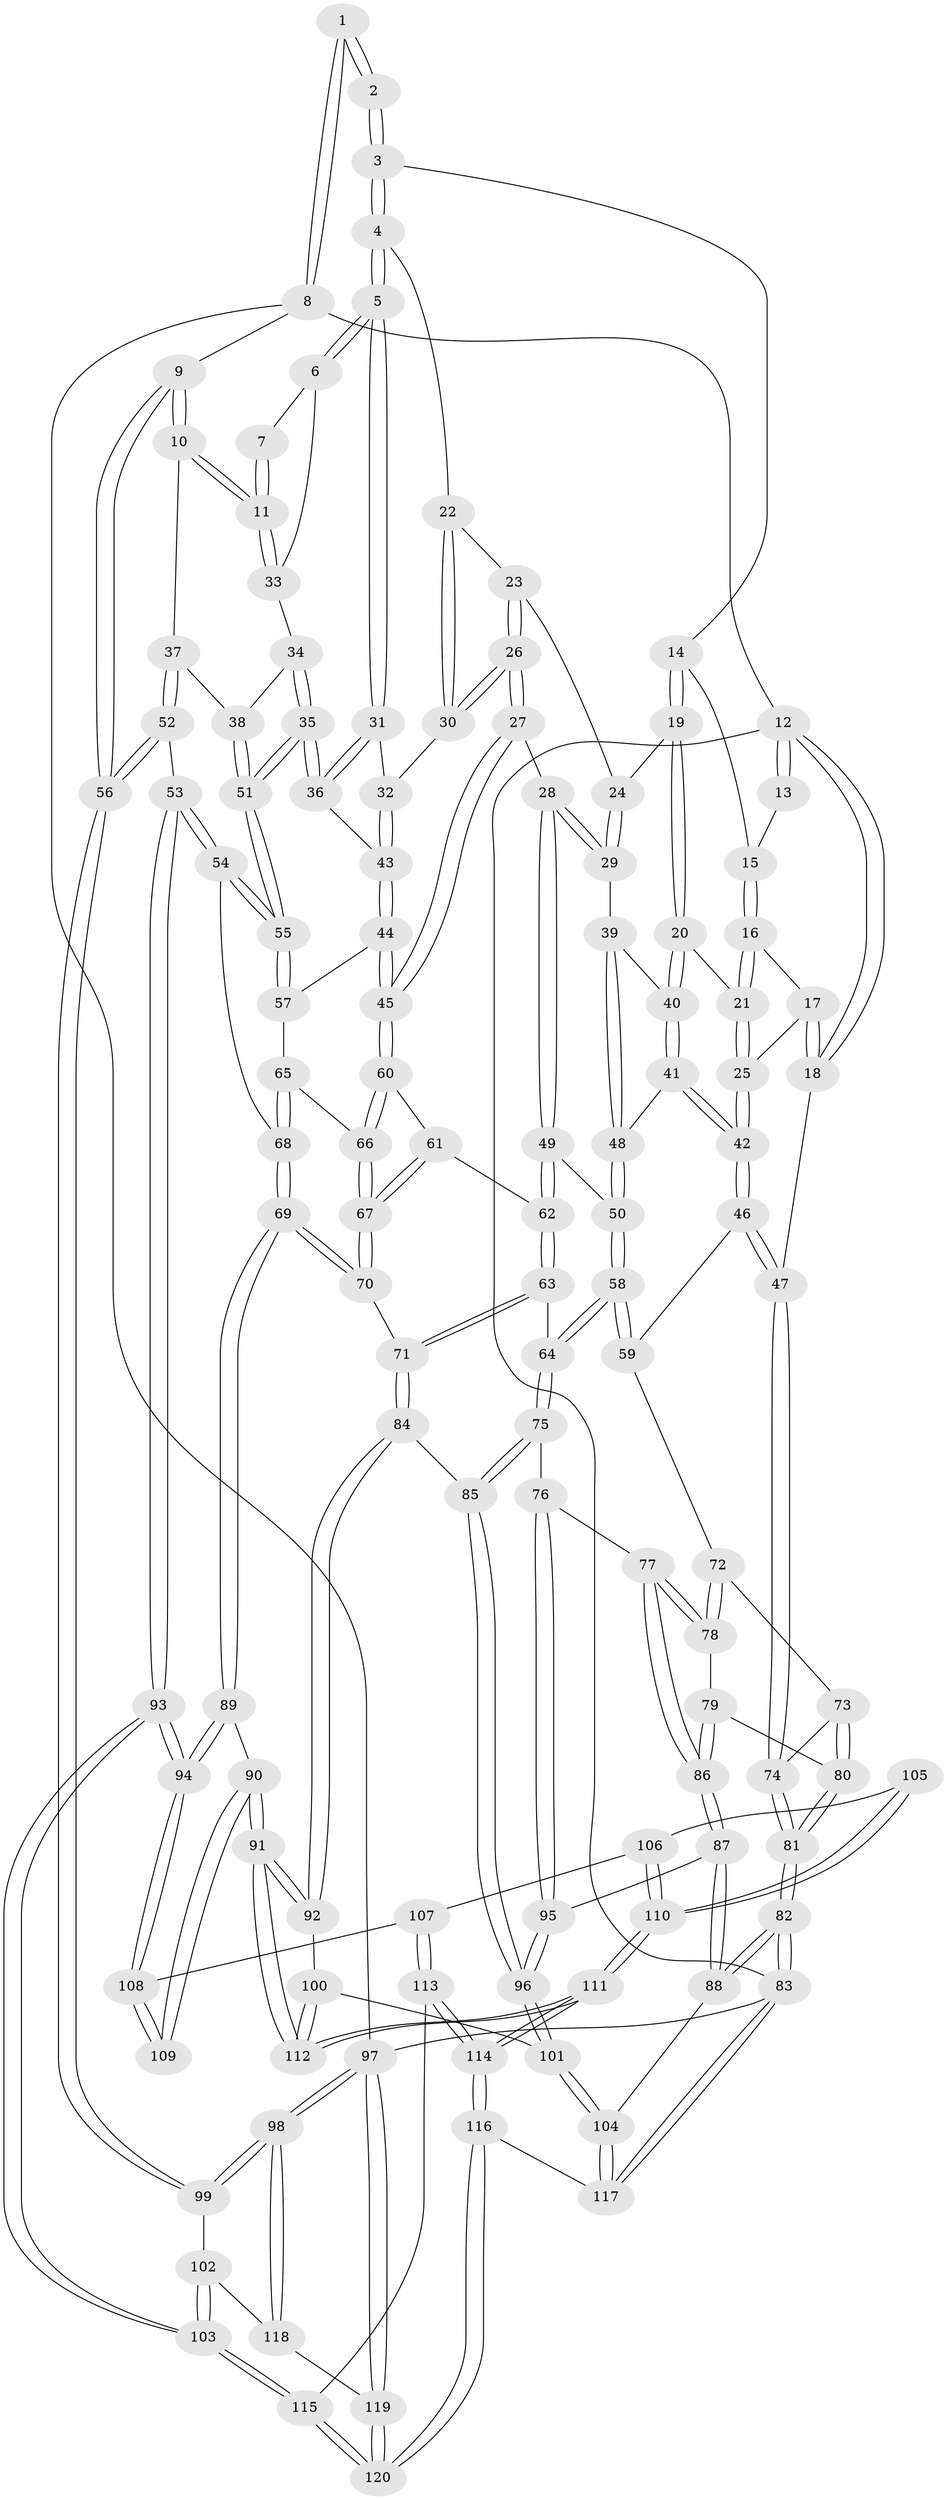 // Generated by graph-tools (version 1.1) at 2025/51/03/09/25 03:51:05]
// undirected, 120 vertices, 297 edges
graph export_dot {
graph [start="1"]
  node [color=gray90,style=filled];
  1 [pos="+0.8916156331437195+0"];
  2 [pos="+0.557890152667077+0"];
  3 [pos="+0.5596671635890903+0"];
  4 [pos="+0.5891178265420277+0.05947422161000872"];
  5 [pos="+0.7322717590593054+0.1508003358875704"];
  6 [pos="+0.7947640831951073+0.12105133184385149"];
  7 [pos="+0.8416098006438983+0"];
  8 [pos="+1+0"];
  9 [pos="+1+0.07099767031111986"];
  10 [pos="+0.9904264147706521+0.1690683867426691"];
  11 [pos="+0.9729417011385505+0.16566617417946614"];
  12 [pos="+0+0"];
  13 [pos="+0.2708943177305139+0"];
  14 [pos="+0.37653863073925026+0.09907386001575859"];
  15 [pos="+0.2802526012415212+0"];
  16 [pos="+0.2305819405913958+0.10216813313627883"];
  17 [pos="+0.06627060521524641+0.08873291039871142"];
  18 [pos="+0+0"];
  19 [pos="+0.3784428053909873+0.16822741677163466"];
  20 [pos="+0.37282736663118804+0.17511909674933068"];
  21 [pos="+0.2477522053471328+0.14184718575907673"];
  22 [pos="+0.5547004055701438+0.11249183563778138"];
  23 [pos="+0.5177219276277398+0.13470983889815596"];
  24 [pos="+0.4846286801903887+0.14853888614355604"];
  25 [pos="+0.19076686401209322+0.24116624609614806"];
  26 [pos="+0.5017435388103255+0.3192568898453557"];
  27 [pos="+0.5013175614078716+0.32028055127966226"];
  28 [pos="+0.495391179427665+0.31765269353392456"];
  29 [pos="+0.4789049525988927+0.3035706639147603"];
  30 [pos="+0.5702169359639754+0.2008718631679634"];
  31 [pos="+0.7301708981182675+0.1723106764548599"];
  32 [pos="+0.6142947987374999+0.24510361170126158"];
  33 [pos="+0.883770141649503+0.16027616859609345"];
  34 [pos="+0.8676806374076315+0.20640048865608904"];
  35 [pos="+0.7955347470803475+0.3262698185396509"];
  36 [pos="+0.7459876065625753+0.2671640189319858"];
  37 [pos="+0.9075101765895066+0.3223538803054311"];
  38 [pos="+0.8938259425035495+0.3222387286007817"];
  39 [pos="+0.4508902947219254+0.2873919145747325"];
  40 [pos="+0.3719663254075014+0.2194555331000292"];
  41 [pos="+0.288983719299353+0.3124265064566825"];
  42 [pos="+0.1828509312910088+0.33785380072870436"];
  43 [pos="+0.6119858107697909+0.32438245031731994"];
  44 [pos="+0.5919860981835903+0.35030200147141577"];
  45 [pos="+0.540089168821338+0.3644744790171048"];
  46 [pos="+0.17686992802403304+0.34417916071219107"];
  47 [pos="+0+0.28313822583924625"];
  48 [pos="+0.34684856367627354+0.3530693463836274"];
  49 [pos="+0.3713448062128021+0.3802942450400941"];
  50 [pos="+0.370800298033751+0.3800427238429443"];
  51 [pos="+0.7986584271515624+0.3322212667269531"];
  52 [pos="+1+0.5441581289397612"];
  53 [pos="+0.8934665704177855+0.574461231576283"];
  54 [pos="+0.7878609098542444+0.5491929104543544"];
  55 [pos="+0.7646122987537585+0.44823748036294087"];
  56 [pos="+1+0.5514557709453984"];
  57 [pos="+0.6876343879023298+0.41113360208966626"];
  58 [pos="+0.27848465843473436+0.48870119829282366"];
  59 [pos="+0.1934604141517435+0.4214599807949826"];
  60 [pos="+0.5391911191310568+0.3675560671847896"];
  61 [pos="+0.5200476805876686+0.39553462926079347"];
  62 [pos="+0.42918074501185344+0.46538297202196816"];
  63 [pos="+0.41243611759651955+0.5084623425473929"];
  64 [pos="+0.3178683781474602+0.5379444214722892"];
  65 [pos="+0.6020113099071626+0.4695298501787635"];
  66 [pos="+0.6003212460480453+0.4690329791156371"];
  67 [pos="+0.5486026589564769+0.5584477877597734"];
  68 [pos="+0.7672973650970297+0.562133414327381"];
  69 [pos="+0.7144826839463184+0.6092189449867008"];
  70 [pos="+0.544092540629721+0.5895070423709209"];
  71 [pos="+0.5191849739780585+0.5997853742777315"];
  72 [pos="+0.17006275242664012+0.45605288701306346"];
  73 [pos="+0.06803796173881801+0.5142818241940685"];
  74 [pos="+0+0.32645810018315347"];
  75 [pos="+0.3061967997981208+0.5825945484010708"];
  76 [pos="+0.2415308445308584+0.6399044030228322"];
  77 [pos="+0.22021053383083172+0.6333210279314138"];
  78 [pos="+0.15880389932785632+0.571699804861671"];
  79 [pos="+0.06350424572656084+0.5984510702933384"];
  80 [pos="+0.061632985786597136+0.5966260049328757"];
  81 [pos="+0+0.5797385187753643"];
  82 [pos="+0+1"];
  83 [pos="+0+1"];
  84 [pos="+0.47274128100160934+0.7006112484712539"];
  85 [pos="+0.4208868970665732+0.6999528236228227"];
  86 [pos="+0.08432920318076141+0.6770887592202506"];
  87 [pos="+0.06645146633991576+0.7451583866519129"];
  88 [pos="+0+1"];
  89 [pos="+0.7049581093075392+0.6608806467916774"];
  90 [pos="+0.6122101766308373+0.793746820045898"];
  91 [pos="+0.5590174500138562+0.8270756743145516"];
  92 [pos="+0.5222940838014778+0.7827089274061539"];
  93 [pos="+0.8526293807279145+0.8260544659153467"];
  94 [pos="+0.8061886718279414+0.8201962316156088"];
  95 [pos="+0.2457630706110095+0.7360938366015413"];
  96 [pos="+0.2864312490648639+0.7998114867642242"];
  97 [pos="+1+1"];
  98 [pos="+1+1"];
  99 [pos="+1+0.610483186202599"];
  100 [pos="+0.33699335987767953+0.83150497893421"];
  101 [pos="+0.2858715068507969+0.8163392985726988"];
  102 [pos="+0.8805557182598784+0.8471241104565344"];
  103 [pos="+0.8749566507244294+0.8459076166963508"];
  104 [pos="+0.2545576953574653+0.8744767606570496"];
  105 [pos="+0.7083317712898505+0.8596630738545744"];
  106 [pos="+0.7234713182223217+0.8636745526442039"];
  107 [pos="+0.7655024857861016+0.8598164601793715"];
  108 [pos="+0.7959570543891163+0.8249611073094171"];
  109 [pos="+0.66187251128298+0.8078617101839238"];
  110 [pos="+0.6515296916293204+0.9299226889549632"];
  111 [pos="+0.5542629388101585+1"];
  112 [pos="+0.5444113824158129+0.9473090375246097"];
  113 [pos="+0.7308273308175123+0.9336578942394606"];
  114 [pos="+0.5610797011258696+1"];
  115 [pos="+0.8428734728059559+0.9129946613021932"];
  116 [pos="+0.5606324826257653+1"];
  117 [pos="+0.47889920834747435+1"];
  118 [pos="+0.8877994377163524+0.853522053500636"];
  119 [pos="+0.9697143053741967+1"];
  120 [pos="+0.7644133654978854+1"];
  1 -- 2;
  1 -- 2;
  1 -- 8;
  1 -- 8;
  2 -- 3;
  2 -- 3;
  3 -- 4;
  3 -- 4;
  3 -- 14;
  4 -- 5;
  4 -- 5;
  4 -- 22;
  5 -- 6;
  5 -- 6;
  5 -- 31;
  5 -- 31;
  6 -- 7;
  6 -- 33;
  7 -- 11;
  7 -- 11;
  8 -- 9;
  8 -- 12;
  8 -- 97;
  9 -- 10;
  9 -- 10;
  9 -- 56;
  9 -- 56;
  10 -- 11;
  10 -- 11;
  10 -- 37;
  11 -- 33;
  11 -- 33;
  12 -- 13;
  12 -- 13;
  12 -- 18;
  12 -- 18;
  12 -- 83;
  13 -- 15;
  14 -- 15;
  14 -- 19;
  14 -- 19;
  15 -- 16;
  15 -- 16;
  16 -- 17;
  16 -- 21;
  16 -- 21;
  17 -- 18;
  17 -- 18;
  17 -- 25;
  18 -- 47;
  19 -- 20;
  19 -- 20;
  19 -- 24;
  20 -- 21;
  20 -- 40;
  20 -- 40;
  21 -- 25;
  21 -- 25;
  22 -- 23;
  22 -- 30;
  22 -- 30;
  23 -- 24;
  23 -- 26;
  23 -- 26;
  24 -- 29;
  24 -- 29;
  25 -- 42;
  25 -- 42;
  26 -- 27;
  26 -- 27;
  26 -- 30;
  26 -- 30;
  27 -- 28;
  27 -- 45;
  27 -- 45;
  28 -- 29;
  28 -- 29;
  28 -- 49;
  28 -- 49;
  29 -- 39;
  30 -- 32;
  31 -- 32;
  31 -- 36;
  31 -- 36;
  32 -- 43;
  32 -- 43;
  33 -- 34;
  34 -- 35;
  34 -- 35;
  34 -- 38;
  35 -- 36;
  35 -- 36;
  35 -- 51;
  35 -- 51;
  36 -- 43;
  37 -- 38;
  37 -- 52;
  37 -- 52;
  38 -- 51;
  38 -- 51;
  39 -- 40;
  39 -- 48;
  39 -- 48;
  40 -- 41;
  40 -- 41;
  41 -- 42;
  41 -- 42;
  41 -- 48;
  42 -- 46;
  42 -- 46;
  43 -- 44;
  43 -- 44;
  44 -- 45;
  44 -- 45;
  44 -- 57;
  45 -- 60;
  45 -- 60;
  46 -- 47;
  46 -- 47;
  46 -- 59;
  47 -- 74;
  47 -- 74;
  48 -- 50;
  48 -- 50;
  49 -- 50;
  49 -- 62;
  49 -- 62;
  50 -- 58;
  50 -- 58;
  51 -- 55;
  51 -- 55;
  52 -- 53;
  52 -- 56;
  52 -- 56;
  53 -- 54;
  53 -- 54;
  53 -- 93;
  53 -- 93;
  54 -- 55;
  54 -- 55;
  54 -- 68;
  55 -- 57;
  55 -- 57;
  56 -- 99;
  56 -- 99;
  57 -- 65;
  58 -- 59;
  58 -- 59;
  58 -- 64;
  58 -- 64;
  59 -- 72;
  60 -- 61;
  60 -- 66;
  60 -- 66;
  61 -- 62;
  61 -- 67;
  61 -- 67;
  62 -- 63;
  62 -- 63;
  63 -- 64;
  63 -- 71;
  63 -- 71;
  64 -- 75;
  64 -- 75;
  65 -- 66;
  65 -- 68;
  65 -- 68;
  66 -- 67;
  66 -- 67;
  67 -- 70;
  67 -- 70;
  68 -- 69;
  68 -- 69;
  69 -- 70;
  69 -- 70;
  69 -- 89;
  69 -- 89;
  70 -- 71;
  71 -- 84;
  71 -- 84;
  72 -- 73;
  72 -- 78;
  72 -- 78;
  73 -- 74;
  73 -- 80;
  73 -- 80;
  74 -- 81;
  74 -- 81;
  75 -- 76;
  75 -- 85;
  75 -- 85;
  76 -- 77;
  76 -- 95;
  76 -- 95;
  77 -- 78;
  77 -- 78;
  77 -- 86;
  77 -- 86;
  78 -- 79;
  79 -- 80;
  79 -- 86;
  79 -- 86;
  80 -- 81;
  80 -- 81;
  81 -- 82;
  81 -- 82;
  82 -- 83;
  82 -- 83;
  82 -- 88;
  82 -- 88;
  83 -- 117;
  83 -- 117;
  83 -- 97;
  84 -- 85;
  84 -- 92;
  84 -- 92;
  85 -- 96;
  85 -- 96;
  86 -- 87;
  86 -- 87;
  87 -- 88;
  87 -- 88;
  87 -- 95;
  88 -- 104;
  89 -- 90;
  89 -- 94;
  89 -- 94;
  90 -- 91;
  90 -- 91;
  90 -- 109;
  90 -- 109;
  91 -- 92;
  91 -- 92;
  91 -- 112;
  91 -- 112;
  92 -- 100;
  93 -- 94;
  93 -- 94;
  93 -- 103;
  93 -- 103;
  94 -- 108;
  94 -- 108;
  95 -- 96;
  95 -- 96;
  96 -- 101;
  96 -- 101;
  97 -- 98;
  97 -- 98;
  97 -- 119;
  97 -- 119;
  98 -- 99;
  98 -- 99;
  98 -- 118;
  98 -- 118;
  99 -- 102;
  100 -- 101;
  100 -- 112;
  100 -- 112;
  101 -- 104;
  101 -- 104;
  102 -- 103;
  102 -- 103;
  102 -- 118;
  103 -- 115;
  103 -- 115;
  104 -- 117;
  104 -- 117;
  105 -- 106;
  105 -- 110;
  105 -- 110;
  106 -- 107;
  106 -- 110;
  106 -- 110;
  107 -- 108;
  107 -- 113;
  107 -- 113;
  108 -- 109;
  108 -- 109;
  110 -- 111;
  110 -- 111;
  111 -- 112;
  111 -- 112;
  111 -- 114;
  111 -- 114;
  113 -- 114;
  113 -- 114;
  113 -- 115;
  114 -- 116;
  114 -- 116;
  115 -- 120;
  115 -- 120;
  116 -- 117;
  116 -- 120;
  116 -- 120;
  118 -- 119;
  119 -- 120;
  119 -- 120;
}
